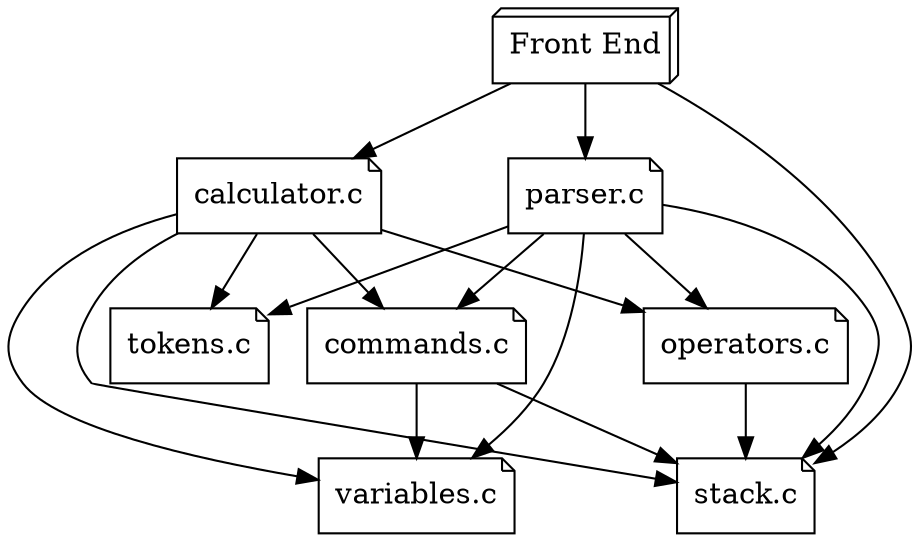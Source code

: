 digraph module_graph
{
	front      [label="Front End" shape="box3d"];
	calculator [label="calculator.c" shape="note"];
	parser     [label="parser.c" shape="note"];
	tokens     [label="tokens.c" shape="note"];
	commands   [label="commands.c" shape="note"];
	operators  [label="operators.c" shape="note"];
	variables  [label="variables.c" shape="note"];
	stack      [label="stack.c" shape="note"];

	front -> calculator;
	front -> parser;
	front -> stack;

	calculator -> commands;
	calculator -> operators;
	calculator -> stack;
	calculator -> tokens;
	calculator -> variables;

	parser -> commands;
	parser -> operators;
	parser -> stack;
	parser -> tokens;
	parser -> variables;

	commands -> stack;
	commands -> variables;

	operators -> stack;
}
